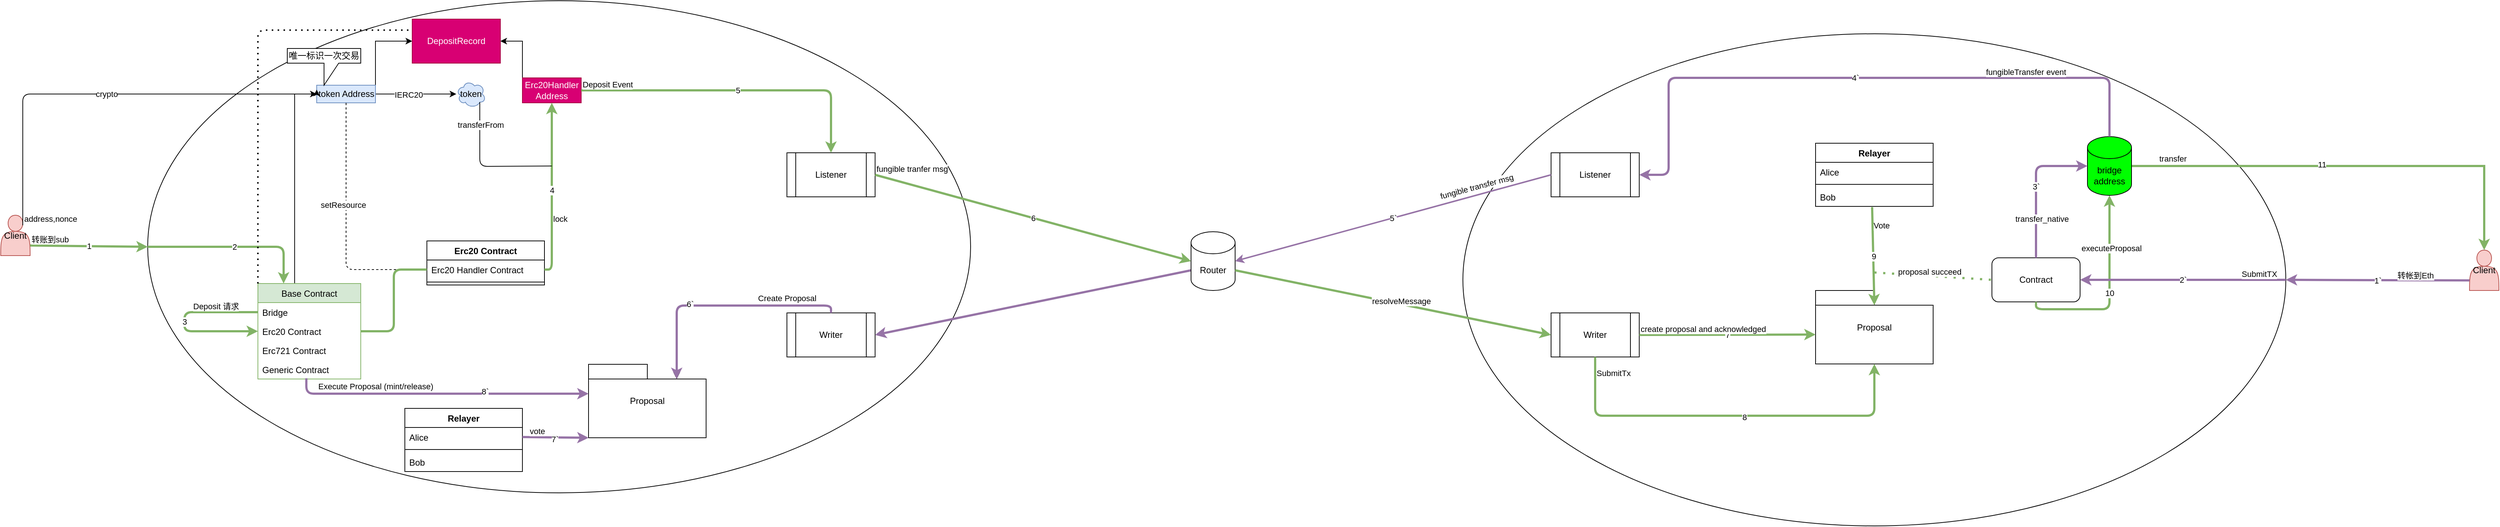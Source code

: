 <mxfile version="14.2.9" type="github">
  <diagram id="wWv7sE0zf3cHPduYn-Hg" name="第 1 页">
    <mxGraphModel dx="2249" dy="913" grid="1" gridSize="10" guides="1" tooltips="1" connect="1" arrows="1" fold="1" page="1" pageScale="1" pageWidth="827" pageHeight="1169" math="0" shadow="0">
      <root>
        <mxCell id="0" />
        <mxCell id="1" parent="0" />
        <mxCell id="n2ireLhnC03Noz2BO7-L-1" value="" style="ellipse;whiteSpace=wrap;html=1;" parent="1" vertex="1">
          <mxGeometry x="1430" y="260" width="1120" height="670" as="geometry" />
        </mxCell>
        <mxCell id="n2ireLhnC03Noz2BO7-L-2" value="Relayer" style="swimlane;fontStyle=1;align=center;verticalAlign=top;childLayout=stackLayout;horizontal=1;startSize=26;horizontalStack=0;resizeParent=1;resizeParentMax=0;resizeLast=0;collapsible=1;marginBottom=0;" parent="1" vertex="1">
          <mxGeometry x="1910" y="409" width="160" height="86" as="geometry" />
        </mxCell>
        <mxCell id="n2ireLhnC03Noz2BO7-L-3" value="Alice" style="text;strokeColor=none;fillColor=none;align=left;verticalAlign=top;spacingLeft=4;spacingRight=4;overflow=hidden;rotatable=0;points=[[0,0.5],[1,0.5]];portConstraint=eastwest;" parent="n2ireLhnC03Noz2BO7-L-2" vertex="1">
          <mxGeometry y="26" width="160" height="26" as="geometry" />
        </mxCell>
        <mxCell id="n2ireLhnC03Noz2BO7-L-4" value="" style="line;strokeWidth=1;fillColor=none;align=left;verticalAlign=middle;spacingTop=-1;spacingLeft=3;spacingRight=3;rotatable=0;labelPosition=right;points=[];portConstraint=eastwest;" parent="n2ireLhnC03Noz2BO7-L-2" vertex="1">
          <mxGeometry y="52" width="160" height="8" as="geometry" />
        </mxCell>
        <mxCell id="n2ireLhnC03Noz2BO7-L-5" value="Bob" style="text;strokeColor=none;fillColor=none;align=left;verticalAlign=top;spacingLeft=4;spacingRight=4;overflow=hidden;rotatable=0;points=[[0,0.5],[1,0.5]];portConstraint=eastwest;" parent="n2ireLhnC03Noz2BO7-L-2" vertex="1">
          <mxGeometry y="60" width="160" height="26" as="geometry" />
        </mxCell>
        <mxCell id="n2ireLhnC03Noz2BO7-L-6" value="Listener" style="shape=process;whiteSpace=wrap;html=1;backgroundOutline=1;" parent="1" vertex="1">
          <mxGeometry x="1550" y="422" width="120" height="60" as="geometry" />
        </mxCell>
        <mxCell id="n2ireLhnC03Noz2BO7-L-7" value="Writer" style="shape=process;whiteSpace=wrap;html=1;backgroundOutline=1;" parent="1" vertex="1">
          <mxGeometry x="1550" y="640" width="120" height="60" as="geometry" />
        </mxCell>
        <mxCell id="n2ireLhnC03Noz2BO7-L-8" value="Client" style="shape=actor;whiteSpace=wrap;html=1;fillColor=#f8cecc;strokeColor=#b85450;" parent="1" vertex="1">
          <mxGeometry x="2800" y="554.5" width="40" height="55" as="geometry" />
        </mxCell>
        <mxCell id="n2ireLhnC03Noz2BO7-L-9" value="" style="ellipse;whiteSpace=wrap;html=1;" parent="1" vertex="1">
          <mxGeometry x="-360" y="215" width="1120" height="670" as="geometry" />
        </mxCell>
        <mxCell id="n2ireLhnC03Noz2BO7-L-10" style="rounded=0;orthogonalLoop=1;jettySize=auto;html=1;exitX=0.25;exitY=0;exitDx=0;exitDy=0;entryX=0;entryY=0.5;entryDx=0;entryDy=0;edgeStyle=orthogonalEdgeStyle;" parent="1" source="n2ireLhnC03Noz2BO7-L-11" target="n2ireLhnC03Noz2BO7-L-29" edge="1">
          <mxGeometry relative="1" as="geometry">
            <Array as="points">
              <mxPoint x="-160" y="600" />
              <mxPoint x="-160" y="342" />
            </Array>
          </mxGeometry>
        </mxCell>
        <mxCell id="n2ireLhnC03Noz2BO7-L-11" value="Base Contract" style="swimlane;fontStyle=0;childLayout=stackLayout;horizontal=1;startSize=26;fillColor=#d5e8d4;horizontalStack=0;resizeParent=1;resizeParentMax=0;resizeLast=0;collapsible=1;marginBottom=0;strokeColor=#82b366;" parent="1" vertex="1">
          <mxGeometry x="-210" y="600" width="140" height="130" as="geometry" />
        </mxCell>
        <mxCell id="n2ireLhnC03Noz2BO7-L-12" value="Bridge" style="text;strokeColor=none;fillColor=none;align=left;verticalAlign=top;spacingLeft=4;spacingRight=4;overflow=hidden;rotatable=0;points=[[0,0.5],[1,0.5]];portConstraint=eastwest;" parent="n2ireLhnC03Noz2BO7-L-11" vertex="1">
          <mxGeometry y="26" width="140" height="26" as="geometry" />
        </mxCell>
        <mxCell id="n2ireLhnC03Noz2BO7-L-13" value="Erc20 Contract" style="text;strokeColor=none;fillColor=none;align=left;verticalAlign=top;spacingLeft=4;spacingRight=4;overflow=hidden;rotatable=0;points=[[0,0.5],[1,0.5]];portConstraint=eastwest;" parent="n2ireLhnC03Noz2BO7-L-11" vertex="1">
          <mxGeometry y="52" width="140" height="26" as="geometry" />
        </mxCell>
        <mxCell id="n2ireLhnC03Noz2BO7-L-14" value="Erc721 Contract" style="text;strokeColor=none;fillColor=none;align=left;verticalAlign=top;spacingLeft=4;spacingRight=4;overflow=hidden;rotatable=0;points=[[0,0.5],[1,0.5]];portConstraint=eastwest;" parent="n2ireLhnC03Noz2BO7-L-11" vertex="1">
          <mxGeometry y="78" width="140" height="26" as="geometry" />
        </mxCell>
        <mxCell id="n2ireLhnC03Noz2BO7-L-15" value="Generic Contract" style="text;strokeColor=none;fillColor=none;align=left;verticalAlign=top;spacingLeft=4;spacingRight=4;overflow=hidden;rotatable=0;points=[[0,0.5],[1,0.5]];portConstraint=eastwest;" parent="n2ireLhnC03Noz2BO7-L-11" vertex="1">
          <mxGeometry y="104" width="140" height="26" as="geometry" />
        </mxCell>
        <mxCell id="n2ireLhnC03Noz2BO7-L-16" value="" style="endArrow=classic;html=1;fontSize=5;exitX=0;exitY=0.5;exitDx=0;exitDy=0;entryX=0;entryY=0.5;entryDx=0;entryDy=0;edgeStyle=orthogonalEdgeStyle;fillColor=#d5e8d4;strokeColor=#82b366;strokeWidth=3;" parent="n2ireLhnC03Noz2BO7-L-11" source="n2ireLhnC03Noz2BO7-L-12" target="n2ireLhnC03Noz2BO7-L-13" edge="1">
          <mxGeometry relative="1" as="geometry">
            <mxPoint x="-440" y="-28" as="sourcePoint" />
            <mxPoint x="-280" y="-28" as="targetPoint" />
            <Array as="points">
              <mxPoint x="-100" y="39" />
              <mxPoint x="-100" y="65" />
            </Array>
          </mxGeometry>
        </mxCell>
        <mxCell id="n2ireLhnC03Noz2BO7-L-17" value="3" style="edgeLabel;resizable=0;html=1;align=center;verticalAlign=middle;" parent="n2ireLhnC03Noz2BO7-L-16" connectable="0" vertex="1">
          <mxGeometry relative="1" as="geometry" />
        </mxCell>
        <mxCell id="n2ireLhnC03Noz2BO7-L-18" value="Deposit 请求" style="edgeLabel;resizable=0;html=1;align=left;verticalAlign=bottom;" parent="n2ireLhnC03Noz2BO7-L-16" connectable="0" vertex="1">
          <mxGeometry x="-1" relative="1" as="geometry">
            <mxPoint x="-90" as="offset" />
          </mxGeometry>
        </mxCell>
        <mxCell id="n2ireLhnC03Noz2BO7-L-19" value="Erc20 Contract" style="swimlane;fontStyle=1;align=center;verticalAlign=top;childLayout=stackLayout;horizontal=1;startSize=26;horizontalStack=0;resizeParent=1;resizeParentMax=0;resizeLast=0;collapsible=1;marginBottom=0;" parent="1" vertex="1">
          <mxGeometry x="20" y="542" width="160" height="60" as="geometry" />
        </mxCell>
        <mxCell id="n2ireLhnC03Noz2BO7-L-20" value="Erc20 Handler Contract" style="text;strokeColor=none;fillColor=none;align=left;verticalAlign=top;spacingLeft=4;spacingRight=4;overflow=hidden;rotatable=0;points=[[0,0.5],[1,0.5]];portConstraint=eastwest;" parent="n2ireLhnC03Noz2BO7-L-19" vertex="1">
          <mxGeometry y="26" width="160" height="26" as="geometry" />
        </mxCell>
        <mxCell id="n2ireLhnC03Noz2BO7-L-21" value="" style="line;strokeWidth=1;fillColor=none;align=left;verticalAlign=middle;spacingTop=-1;spacingLeft=3;spacingRight=3;rotatable=0;labelPosition=right;points=[];portConstraint=eastwest;" parent="n2ireLhnC03Noz2BO7-L-19" vertex="1">
          <mxGeometry y="52" width="160" height="8" as="geometry" />
        </mxCell>
        <mxCell id="n2ireLhnC03Noz2BO7-L-22" value="Relayer" style="swimlane;fontStyle=1;align=center;verticalAlign=top;childLayout=stackLayout;horizontal=1;startSize=26;horizontalStack=0;resizeParent=1;resizeParentMax=0;resizeLast=0;collapsible=1;marginBottom=0;" parent="1" vertex="1">
          <mxGeometry x="-10" y="770" width="160" height="86" as="geometry" />
        </mxCell>
        <mxCell id="n2ireLhnC03Noz2BO7-L-23" value="Alice" style="text;strokeColor=none;fillColor=none;align=left;verticalAlign=top;spacingLeft=4;spacingRight=4;overflow=hidden;rotatable=0;points=[[0,0.5],[1,0.5]];portConstraint=eastwest;" parent="n2ireLhnC03Noz2BO7-L-22" vertex="1">
          <mxGeometry y="26" width="160" height="26" as="geometry" />
        </mxCell>
        <mxCell id="n2ireLhnC03Noz2BO7-L-24" value="" style="line;strokeWidth=1;fillColor=none;align=left;verticalAlign=middle;spacingTop=-1;spacingLeft=3;spacingRight=3;rotatable=0;labelPosition=right;points=[];portConstraint=eastwest;" parent="n2ireLhnC03Noz2BO7-L-22" vertex="1">
          <mxGeometry y="52" width="160" height="8" as="geometry" />
        </mxCell>
        <mxCell id="n2ireLhnC03Noz2BO7-L-25" value="Bob" style="text;strokeColor=none;fillColor=none;align=left;verticalAlign=top;spacingLeft=4;spacingRight=4;overflow=hidden;rotatable=0;points=[[0,0.5],[1,0.5]];portConstraint=eastwest;" parent="n2ireLhnC03Noz2BO7-L-22" vertex="1">
          <mxGeometry y="60" width="160" height="26" as="geometry" />
        </mxCell>
        <mxCell id="n2ireLhnC03Noz2BO7-L-26" value="" style="edgeStyle=orthogonalEdgeStyle;rounded=0;orthogonalLoop=1;jettySize=auto;html=1;" parent="1" source="n2ireLhnC03Noz2BO7-L-29" target="n2ireLhnC03Noz2BO7-L-45" edge="1">
          <mxGeometry relative="1" as="geometry" />
        </mxCell>
        <mxCell id="n2ireLhnC03Noz2BO7-L-27" value="IERC20" style="edgeLabel;html=1;align=center;verticalAlign=middle;resizable=0;points=[];" parent="n2ireLhnC03Noz2BO7-L-26" vertex="1" connectable="0">
          <mxGeometry x="-0.195" y="-1" relative="1" as="geometry">
            <mxPoint as="offset" />
          </mxGeometry>
        </mxCell>
        <mxCell id="n2ireLhnC03Noz2BO7-L-28" style="edgeStyle=orthogonalEdgeStyle;rounded=0;orthogonalLoop=1;jettySize=auto;html=1;exitX=1;exitY=0;exitDx=0;exitDy=0;entryX=0;entryY=0.5;entryDx=0;entryDy=0;" parent="1" source="n2ireLhnC03Noz2BO7-L-29" target="n2ireLhnC03Noz2BO7-L-112" edge="1">
          <mxGeometry relative="1" as="geometry">
            <Array as="points">
              <mxPoint x="-50" y="270" />
            </Array>
          </mxGeometry>
        </mxCell>
        <mxCell id="n2ireLhnC03Noz2BO7-L-29" value="token Address" style="html=1;fillColor=#dae8fc;strokeColor=#6c8ebf;" parent="1" vertex="1">
          <mxGeometry x="-130" y="330" width="80" height="24" as="geometry" />
        </mxCell>
        <mxCell id="n2ireLhnC03Noz2BO7-L-30" value="Listener" style="shape=process;whiteSpace=wrap;html=1;backgroundOutline=1;" parent="1" vertex="1">
          <mxGeometry x="510" y="422" width="120" height="60" as="geometry" />
        </mxCell>
        <mxCell id="n2ireLhnC03Noz2BO7-L-31" value="Writer" style="shape=process;whiteSpace=wrap;html=1;backgroundOutline=1;" parent="1" vertex="1">
          <mxGeometry x="510" y="640" width="120" height="60" as="geometry" />
        </mxCell>
        <mxCell id="n2ireLhnC03Noz2BO7-L-32" style="rounded=0;orthogonalLoop=1;jettySize=auto;html=1;exitX=0;exitY=0;exitDx=0;exitDy=52.5;exitPerimeter=0;entryX=1;entryY=0.5;entryDx=0;entryDy=0;strokeWidth=3;fillColor=#e1d5e7;strokeColor=#9673a6;" parent="1" source="n2ireLhnC03Noz2BO7-L-33" target="n2ireLhnC03Noz2BO7-L-31" edge="1">
          <mxGeometry relative="1" as="geometry" />
        </mxCell>
        <mxCell id="n2ireLhnC03Noz2BO7-L-33" value="Router" style="shape=cylinder3;whiteSpace=wrap;html=1;boundedLbl=1;backgroundOutline=1;size=15;" parent="1" vertex="1">
          <mxGeometry x="1060" y="529.5" width="60" height="80" as="geometry" />
        </mxCell>
        <mxCell id="n2ireLhnC03Noz2BO7-L-34" value="Client" style="shape=actor;whiteSpace=wrap;html=1;fillColor=#f8cecc;strokeColor=#b85450;" parent="1" vertex="1">
          <mxGeometry x="-560" y="507" width="40" height="55" as="geometry" />
        </mxCell>
        <mxCell id="n2ireLhnC03Noz2BO7-L-35" value="" style="endArrow=classic;html=1;fontSize=5;exitX=1;exitY=0.75;exitDx=0;exitDy=0;entryX=0;entryY=0.5;entryDx=0;entryDy=0;fillColor=#d5e8d4;strokeColor=#82b366;strokeWidth=3;" parent="1" source="n2ireLhnC03Noz2BO7-L-34" target="n2ireLhnC03Noz2BO7-L-9" edge="1">
          <mxGeometry relative="1" as="geometry">
            <mxPoint x="-690" y="490" as="sourcePoint" />
            <mxPoint x="-530" y="490" as="targetPoint" />
          </mxGeometry>
        </mxCell>
        <mxCell id="n2ireLhnC03Noz2BO7-L-36" value="1" style="edgeLabel;resizable=0;html=1;align=center;verticalAlign=middle;" parent="n2ireLhnC03Noz2BO7-L-35" connectable="0" vertex="1">
          <mxGeometry relative="1" as="geometry" />
        </mxCell>
        <mxCell id="n2ireLhnC03Noz2BO7-L-37" value="转账到sub" style="edgeLabel;resizable=0;html=1;align=left;verticalAlign=bottom;" parent="n2ireLhnC03Noz2BO7-L-35" connectable="0" vertex="1">
          <mxGeometry x="-1" relative="1" as="geometry" />
        </mxCell>
        <mxCell id="n2ireLhnC03Noz2BO7-L-38" value="" style="endArrow=classic;html=1;fontSize=5;exitX=0;exitY=0.5;exitDx=0;exitDy=0;entryX=0.25;entryY=0;entryDx=0;entryDy=0;edgeStyle=orthogonalEdgeStyle;fillColor=#d5e8d4;strokeColor=#82b366;strokeWidth=3;" parent="1" source="n2ireLhnC03Noz2BO7-L-9" target="n2ireLhnC03Noz2BO7-L-11" edge="1">
          <mxGeometry relative="1" as="geometry">
            <mxPoint x="-660" y="490" as="sourcePoint" />
            <mxPoint x="-560" y="490" as="targetPoint" />
            <Array as="points">
              <mxPoint x="-175" y="550" />
            </Array>
          </mxGeometry>
        </mxCell>
        <mxCell id="n2ireLhnC03Noz2BO7-L-39" value="2" style="edgeLabel;resizable=0;html=1;align=center;verticalAlign=middle;" parent="n2ireLhnC03Noz2BO7-L-38" connectable="0" vertex="1">
          <mxGeometry relative="1" as="geometry" />
        </mxCell>
        <mxCell id="n2ireLhnC03Noz2BO7-L-40" value="" style="endArrow=classic;html=1;entryX=0;entryY=0.25;entryDx=0;entryDy=0;exitX=0.75;exitY=0.25;exitDx=0;exitDy=0;exitPerimeter=0;edgeStyle=orthogonalEdgeStyle;" parent="1" source="n2ireLhnC03Noz2BO7-L-34" target="n2ireLhnC03Noz2BO7-L-29" edge="1">
          <mxGeometry relative="1" as="geometry">
            <mxPoint x="-30" y="570" as="sourcePoint" />
            <mxPoint x="130" y="570" as="targetPoint" />
            <Array as="points">
              <mxPoint x="-530" y="342" />
              <mxPoint x="-130" y="342" />
            </Array>
          </mxGeometry>
        </mxCell>
        <mxCell id="n2ireLhnC03Noz2BO7-L-41" value="crypto" style="edgeLabel;resizable=0;html=1;align=center;verticalAlign=middle;" parent="n2ireLhnC03Noz2BO7-L-40" connectable="0" vertex="1">
          <mxGeometry relative="1" as="geometry" />
        </mxCell>
        <mxCell id="n2ireLhnC03Noz2BO7-L-42" value="address,nonce" style="edgeLabel;resizable=0;html=1;align=left;verticalAlign=bottom;" parent="n2ireLhnC03Noz2BO7-L-40" connectable="0" vertex="1">
          <mxGeometry x="-1" relative="1" as="geometry" />
        </mxCell>
        <mxCell id="n2ireLhnC03Noz2BO7-L-43" value="" style="endArrow=none;dashed=1;html=1;exitX=0;exitY=0.5;exitDx=0;exitDy=0;edgeStyle=orthogonalEdgeStyle;" parent="1" source="n2ireLhnC03Noz2BO7-L-20" edge="1">
          <mxGeometry width="50" height="50" relative="1" as="geometry">
            <mxPoint x="30" y="590" as="sourcePoint" />
            <mxPoint x="-90" y="354" as="targetPoint" />
            <Array as="points">
              <mxPoint x="-90" y="581" />
              <mxPoint x="-90" y="354" />
            </Array>
          </mxGeometry>
        </mxCell>
        <mxCell id="n2ireLhnC03Noz2BO7-L-44" value="setResource" style="edgeLabel;html=1;align=center;verticalAlign=middle;resizable=0;points=[];" parent="n2ireLhnC03Noz2BO7-L-43" vertex="1" connectable="0">
          <mxGeometry x="0.174" y="4" relative="1" as="geometry">
            <mxPoint as="offset" />
          </mxGeometry>
        </mxCell>
        <mxCell id="n2ireLhnC03Noz2BO7-L-45" value="token" style="ellipse;shape=cloud;whiteSpace=wrap;html=1;strokeColor=#6c8ebf;fillColor=#dae8fc;" parent="1" vertex="1">
          <mxGeometry x="60" y="323.5" width="40" height="37" as="geometry" />
        </mxCell>
        <mxCell id="n2ireLhnC03Noz2BO7-L-46" value="" style="edgeStyle=orthogonalEdgeStyle;rounded=0;orthogonalLoop=1;jettySize=auto;html=1;entryX=1;entryY=0.5;entryDx=0;entryDy=0;" parent="1" source="n2ireLhnC03Noz2BO7-L-47" target="n2ireLhnC03Noz2BO7-L-112" edge="1">
          <mxGeometry relative="1" as="geometry">
            <Array as="points">
              <mxPoint x="150" y="270" />
            </Array>
          </mxGeometry>
        </mxCell>
        <mxCell id="n2ireLhnC03Noz2BO7-L-47" value="Erc20Handler Address" style="html=1;whiteSpace=wrap;container=1;recursiveResize=0;collapsible=0;fillColor=#d80073;strokeColor=#A50040;fontColor=#ffffff;" parent="1" vertex="1">
          <mxGeometry x="150" y="320" width="80" height="34" as="geometry" />
        </mxCell>
        <mxCell id="n2ireLhnC03Noz2BO7-L-48" value="" style="endArrow=classic;html=1;entryX=0.5;entryY=1;entryDx=0;entryDy=0;exitX=1;exitY=0.5;exitDx=0;exitDy=0;edgeStyle=orthogonalEdgeStyle;strokeWidth=3;fillColor=#d5e8d4;strokeColor=#82b366;" parent="1" source="n2ireLhnC03Noz2BO7-L-20" target="n2ireLhnC03Noz2BO7-L-47" edge="1">
          <mxGeometry relative="1" as="geometry">
            <mxPoint x="-110" y="500" as="sourcePoint" />
            <mxPoint x="50" y="500" as="targetPoint" />
          </mxGeometry>
        </mxCell>
        <mxCell id="n2ireLhnC03Noz2BO7-L-49" value="4" style="edgeLabel;resizable=0;html=1;align=center;verticalAlign=middle;" parent="n2ireLhnC03Noz2BO7-L-48" connectable="0" vertex="1">
          <mxGeometry relative="1" as="geometry" />
        </mxCell>
        <mxCell id="n2ireLhnC03Noz2BO7-L-50" value="lock" style="edgeLabel;resizable=0;html=1;align=left;verticalAlign=bottom;" parent="n2ireLhnC03Noz2BO7-L-48" connectable="0" vertex="1">
          <mxGeometry x="-1" relative="1" as="geometry">
            <mxPoint x="10" y="-61" as="offset" />
          </mxGeometry>
        </mxCell>
        <mxCell id="n2ireLhnC03Noz2BO7-L-51" value="唯一标识一次交易" style="shape=callout;whiteSpace=wrap;html=1;perimeter=calloutPerimeter;" parent="1" vertex="1">
          <mxGeometry x="-170" y="280" width="100" height="50" as="geometry" />
        </mxCell>
        <mxCell id="n2ireLhnC03Noz2BO7-L-52" value="" style="endArrow=none;html=1;entryX=0.8;entryY=0.8;entryDx=0;entryDy=0;entryPerimeter=0;edgeStyle=orthogonalEdgeStyle;" parent="1" target="n2ireLhnC03Noz2BO7-L-45" edge="1">
          <mxGeometry width="50" height="50" relative="1" as="geometry">
            <mxPoint x="190" y="440" as="sourcePoint" />
            <mxPoint x="140" y="380" as="targetPoint" />
          </mxGeometry>
        </mxCell>
        <mxCell id="n2ireLhnC03Noz2BO7-L-53" value="transferFrom" style="edgeLabel;html=1;align=center;verticalAlign=middle;resizable=0;points=[];" parent="n2ireLhnC03Noz2BO7-L-52" vertex="1" connectable="0">
          <mxGeometry x="0.666" y="-1" relative="1" as="geometry">
            <mxPoint as="offset" />
          </mxGeometry>
        </mxCell>
        <mxCell id="n2ireLhnC03Noz2BO7-L-54" value="" style="endArrow=none;html=1;entryX=0;entryY=0.5;entryDx=0;entryDy=0;exitX=1;exitY=0.5;exitDx=0;exitDy=0;edgeStyle=orthogonalEdgeStyle;fillColor=#d5e8d4;strokeColor=#82b366;strokeWidth=3;" parent="1" source="n2ireLhnC03Noz2BO7-L-13" target="n2ireLhnC03Noz2BO7-L-20" edge="1">
          <mxGeometry width="50" height="50" relative="1" as="geometry">
            <mxPoint x="200" y="600" as="sourcePoint" />
            <mxPoint x="250" y="550" as="targetPoint" />
          </mxGeometry>
        </mxCell>
        <mxCell id="n2ireLhnC03Noz2BO7-L-55" value="" style="endArrow=classic;html=1;exitX=1;exitY=0;exitDx=0;exitDy=52.5;exitPerimeter=0;entryX=0;entryY=0.5;entryDx=0;entryDy=0;fillColor=#d5e8d4;strokeColor=#82b366;strokeWidth=3;" parent="1" source="n2ireLhnC03Noz2BO7-L-33" target="n2ireLhnC03Noz2BO7-L-7" edge="1">
          <mxGeometry width="50" height="50" relative="1" as="geometry">
            <mxPoint x="910" y="590" as="sourcePoint" />
            <mxPoint x="1450" y="501" as="targetPoint" />
          </mxGeometry>
        </mxCell>
        <mxCell id="n2ireLhnC03Noz2BO7-L-56" value="resolveMessage" style="edgeLabel;html=1;align=center;verticalAlign=middle;resizable=0;points=[];" parent="n2ireLhnC03Noz2BO7-L-55" vertex="1" connectable="0">
          <mxGeometry x="0.047" y="4" relative="1" as="geometry">
            <mxPoint as="offset" />
          </mxGeometry>
        </mxCell>
        <mxCell id="n2ireLhnC03Noz2BO7-L-57" value="Proposal" style="shape=folder;tabWidth=80;tabHeight=20;tabPosition=left;html=1;whiteSpace=wrap;align=center;" parent="1" vertex="1">
          <mxGeometry x="240" y="710" width="160" height="100" as="geometry" />
        </mxCell>
        <mxCell id="n2ireLhnC03Noz2BO7-L-58" value="" style="endArrow=classic;html=1;exitX=1;exitY=0.5;exitDx=0;exitDy=0;entryX=0;entryY=0;entryDx=0;entryDy=100;entryPerimeter=0;fillColor=#e1d5e7;strokeColor=#9673a6;strokeWidth=3;" parent="1" source="n2ireLhnC03Noz2BO7-L-23" target="n2ireLhnC03Noz2BO7-L-57" edge="1">
          <mxGeometry relative="1" as="geometry">
            <mxPoint x="500" y="390.29" as="sourcePoint" />
            <mxPoint x="230" y="856" as="targetPoint" />
          </mxGeometry>
        </mxCell>
        <mxCell id="n2ireLhnC03Noz2BO7-L-59" value="vote" style="edgeLabel;resizable=0;html=1;align=center;verticalAlign=middle;" parent="n2ireLhnC03Noz2BO7-L-58" connectable="0" vertex="1">
          <mxGeometry relative="1" as="geometry">
            <mxPoint x="-25" y="-9" as="offset" />
          </mxGeometry>
        </mxCell>
        <mxCell id="n2ireLhnC03Noz2BO7-L-60" value="7`" style="edgeLabel;html=1;align=center;verticalAlign=middle;resizable=0;points=[];" parent="n2ireLhnC03Noz2BO7-L-58" vertex="1" connectable="0">
          <mxGeometry x="-0.031" y="-2" relative="1" as="geometry">
            <mxPoint as="offset" />
          </mxGeometry>
        </mxCell>
        <mxCell id="n2ireLhnC03Noz2BO7-L-61" value="" style="endArrow=classic;html=1;exitX=0.471;exitY=0.962;exitDx=0;exitDy=0;entryX=0;entryY=0;entryDx=0;entryDy=40;entryPerimeter=0;edgeStyle=orthogonalEdgeStyle;exitPerimeter=0;fillColor=#e1d5e7;strokeColor=#9673a6;strokeWidth=3;" parent="1" source="n2ireLhnC03Noz2BO7-L-15" target="n2ireLhnC03Noz2BO7-L-57" edge="1">
          <mxGeometry relative="1" as="geometry">
            <mxPoint x="470" y="640" as="sourcePoint" />
            <mxPoint x="570" y="640" as="targetPoint" />
          </mxGeometry>
        </mxCell>
        <mxCell id="n2ireLhnC03Noz2BO7-L-62" value="Execute Proposal (mint/release)" style="edgeLabel;resizable=0;html=1;align=center;verticalAlign=middle;" parent="n2ireLhnC03Noz2BO7-L-61" connectable="0" vertex="1">
          <mxGeometry relative="1" as="geometry">
            <mxPoint x="-87.91" y="-10" as="offset" />
          </mxGeometry>
        </mxCell>
        <mxCell id="n2ireLhnC03Noz2BO7-L-63" value="8`" style="edgeLabel;html=1;align=center;verticalAlign=middle;resizable=0;points=[];" parent="n2ireLhnC03Noz2BO7-L-61" vertex="1" connectable="0">
          <mxGeometry x="0.304" y="3" relative="1" as="geometry">
            <mxPoint as="offset" />
          </mxGeometry>
        </mxCell>
        <mxCell id="n2ireLhnC03Noz2BO7-L-64" value="" style="endArrow=classic;html=1;exitX=0.5;exitY=0;exitDx=0;exitDy=0;entryX=0;entryY=0;entryDx=120;entryDy=20;entryPerimeter=0;edgeStyle=orthogonalEdgeStyle;" parent="1" source="n2ireLhnC03Noz2BO7-L-31" target="n2ireLhnC03Noz2BO7-L-57" edge="1">
          <mxGeometry relative="1" as="geometry">
            <mxPoint x="470" y="640" as="sourcePoint" />
            <mxPoint x="570" y="640" as="targetPoint" />
          </mxGeometry>
        </mxCell>
        <mxCell id="n2ireLhnC03Noz2BO7-L-65" value="7" style="edgeLabel;html=1;align=center;verticalAlign=middle;resizable=0;points=[];" parent="n2ireLhnC03Noz2BO7-L-64" vertex="1" connectable="0">
          <mxGeometry x="0.266" y="-2" relative="1" as="geometry">
            <mxPoint as="offset" />
          </mxGeometry>
        </mxCell>
        <mxCell id="n2ireLhnC03Noz2BO7-L-66" value="" style="endArrow=classic;html=1;exitX=1;exitY=0.5;exitDx=0;exitDy=0;entryX=0.5;entryY=0;entryDx=0;entryDy=0;edgeStyle=orthogonalEdgeStyle;fillColor=#d5e8d4;strokeColor=#82b366;strokeWidth=3;" parent="1" source="n2ireLhnC03Noz2BO7-L-47" target="n2ireLhnC03Noz2BO7-L-30" edge="1">
          <mxGeometry relative="1" as="geometry">
            <mxPoint x="310" y="640" as="sourcePoint" />
            <mxPoint x="470" y="640" as="targetPoint" />
          </mxGeometry>
        </mxCell>
        <mxCell id="n2ireLhnC03Noz2BO7-L-67" value="5" style="edgeLabel;resizable=0;html=1;align=center;verticalAlign=middle;" parent="n2ireLhnC03Noz2BO7-L-66" connectable="0" vertex="1">
          <mxGeometry relative="1" as="geometry" />
        </mxCell>
        <mxCell id="n2ireLhnC03Noz2BO7-L-68" value="Deposit Event" style="edgeLabel;resizable=0;html=1;align=left;verticalAlign=bottom;" parent="n2ireLhnC03Noz2BO7-L-66" connectable="0" vertex="1">
          <mxGeometry x="-1" relative="1" as="geometry" />
        </mxCell>
        <mxCell id="n2ireLhnC03Noz2BO7-L-69" value="Create Proposal" style="edgeLabel;resizable=0;html=1;align=center;verticalAlign=middle;" parent="1" connectable="0" vertex="1">
          <mxGeometry x="510" y="620" as="geometry" />
        </mxCell>
        <mxCell id="n2ireLhnC03Noz2BO7-L-70" value="Contract" style="rounded=1;whiteSpace=wrap;html=1;" parent="1" vertex="1">
          <mxGeometry x="2150" y="565" width="120" height="60" as="geometry" />
        </mxCell>
        <mxCell id="n2ireLhnC03Noz2BO7-L-71" value="" style="endArrow=classic;html=1;exitX=0.5;exitY=0;exitDx=0;exitDy=0;entryX=0;entryY=0;entryDx=120;entryDy=20;entryPerimeter=0;edgeStyle=orthogonalEdgeStyle;" parent="1" source="n2ireLhnC03Noz2BO7-L-31" target="n2ireLhnC03Noz2BO7-L-57" edge="1">
          <mxGeometry relative="1" as="geometry">
            <mxPoint x="570" y="640" as="sourcePoint" />
            <mxPoint x="360" y="730" as="targetPoint" />
            <Array as="points">
              <mxPoint x="570" y="630" />
              <mxPoint x="360" y="630" />
            </Array>
          </mxGeometry>
        </mxCell>
        <mxCell id="n2ireLhnC03Noz2BO7-L-72" value="7" style="edgeLabel;html=1;align=center;verticalAlign=middle;resizable=0;points=[];" parent="n2ireLhnC03Noz2BO7-L-71" vertex="1" connectable="0">
          <mxGeometry x="0.266" y="-2" relative="1" as="geometry">
            <mxPoint as="offset" />
          </mxGeometry>
        </mxCell>
        <mxCell id="n2ireLhnC03Noz2BO7-L-73" value="Proposal" style="shape=folder;tabWidth=80;tabHeight=20;tabPosition=left;html=1;whiteSpace=wrap;align=center;" parent="1" vertex="1">
          <mxGeometry x="1910" y="609.5" width="160" height="100" as="geometry" />
        </mxCell>
        <mxCell id="n2ireLhnC03Noz2BO7-L-74" value="" style="endArrow=classic;html=1;exitX=0.5;exitY=0;exitDx=0;exitDy=0;entryX=0;entryY=0;entryDx=120;entryDy=20;entryPerimeter=0;edgeStyle=orthogonalEdgeStyle;fillColor=#e1d5e7;strokeColor=#9673a6;strokeWidth=3;" parent="1" source="n2ireLhnC03Noz2BO7-L-31" target="n2ireLhnC03Noz2BO7-L-57" edge="1">
          <mxGeometry relative="1" as="geometry">
            <mxPoint x="570" y="640" as="sourcePoint" />
            <mxPoint x="360" y="730" as="targetPoint" />
            <Array as="points">
              <mxPoint x="570" y="630" />
              <mxPoint x="360" y="630" />
            </Array>
          </mxGeometry>
        </mxCell>
        <mxCell id="n2ireLhnC03Noz2BO7-L-75" value="6`" style="edgeLabel;html=1;align=center;verticalAlign=middle;resizable=0;points=[];" parent="n2ireLhnC03Noz2BO7-L-74" vertex="1" connectable="0">
          <mxGeometry x="0.266" y="-2" relative="1" as="geometry">
            <mxPoint as="offset" />
          </mxGeometry>
        </mxCell>
        <mxCell id="n2ireLhnC03Noz2BO7-L-76" value="" style="endArrow=classic;html=1;exitX=1;exitY=0.5;exitDx=0;exitDy=0;entryX=0;entryY=0;entryDx=0;entryDy=60;entryPerimeter=0;fillColor=#d5e8d4;strokeColor=#82b366;strokeWidth=3;" parent="1" source="n2ireLhnC03Noz2BO7-L-7" target="n2ireLhnC03Noz2BO7-L-73" edge="1">
          <mxGeometry relative="1" as="geometry">
            <mxPoint x="1790" y="410" as="sourcePoint" />
            <mxPoint x="1950" y="410" as="targetPoint" />
          </mxGeometry>
        </mxCell>
        <mxCell id="n2ireLhnC03Noz2BO7-L-77" value="7" style="edgeLabel;resizable=0;html=1;align=center;verticalAlign=middle;" parent="n2ireLhnC03Noz2BO7-L-76" connectable="0" vertex="1">
          <mxGeometry relative="1" as="geometry" />
        </mxCell>
        <mxCell id="n2ireLhnC03Noz2BO7-L-78" value="create proposal and acknowledged" style="edgeLabel;resizable=0;html=1;align=left;verticalAlign=bottom;" parent="n2ireLhnC03Noz2BO7-L-76" connectable="0" vertex="1">
          <mxGeometry x="-1" relative="1" as="geometry" />
        </mxCell>
        <mxCell id="n2ireLhnC03Noz2BO7-L-79" value="" style="endArrow=classic;html=1;exitX=0.481;exitY=1.038;exitDx=0;exitDy=0;exitPerimeter=0;entryX=0;entryY=0;entryDx=80;entryDy=20;entryPerimeter=0;fillColor=#d5e8d4;strokeColor=#82b366;strokeWidth=3;" parent="1" source="n2ireLhnC03Noz2BO7-L-5" target="n2ireLhnC03Noz2BO7-L-73" edge="1">
          <mxGeometry relative="1" as="geometry">
            <mxPoint x="1820" y="410" as="sourcePoint" />
            <mxPoint x="1980" y="410" as="targetPoint" />
          </mxGeometry>
        </mxCell>
        <mxCell id="n2ireLhnC03Noz2BO7-L-80" value="9" style="edgeLabel;resizable=0;html=1;align=center;verticalAlign=middle;" parent="n2ireLhnC03Noz2BO7-L-79" connectable="0" vertex="1">
          <mxGeometry relative="1" as="geometry" />
        </mxCell>
        <mxCell id="n2ireLhnC03Noz2BO7-L-81" value="Vote" style="edgeLabel;resizable=0;html=1;align=left;verticalAlign=bottom;" parent="n2ireLhnC03Noz2BO7-L-79" connectable="0" vertex="1">
          <mxGeometry x="-1" relative="1" as="geometry">
            <mxPoint y="34.01" as="offset" />
          </mxGeometry>
        </mxCell>
        <mxCell id="n2ireLhnC03Noz2BO7-L-82" value="" style="endArrow=classic;html=1;exitX=0.5;exitY=1;exitDx=0;exitDy=0;entryX=0.5;entryY=1;entryDx=0;entryDy=0;entryPerimeter=0;edgeStyle=orthogonalEdgeStyle;fillColor=#d5e8d4;strokeColor=#82b366;strokeWidth=3;" parent="1" source="n2ireLhnC03Noz2BO7-L-7" target="n2ireLhnC03Noz2BO7-L-73" edge="1">
          <mxGeometry relative="1" as="geometry">
            <mxPoint x="1860" y="410" as="sourcePoint" />
            <mxPoint x="2020" y="410" as="targetPoint" />
            <Array as="points">
              <mxPoint x="1610" y="780" />
              <mxPoint x="1990" y="780" />
            </Array>
          </mxGeometry>
        </mxCell>
        <mxCell id="n2ireLhnC03Noz2BO7-L-83" value="SubmitTx" style="edgeLabel;resizable=0;html=1;align=left;verticalAlign=bottom;" parent="n2ireLhnC03Noz2BO7-L-82" connectable="0" vertex="1">
          <mxGeometry x="-1" relative="1" as="geometry">
            <mxPoint y="30" as="offset" />
          </mxGeometry>
        </mxCell>
        <mxCell id="n2ireLhnC03Noz2BO7-L-84" value="8" style="edgeLabel;html=1;align=center;verticalAlign=middle;resizable=0;points=[];" parent="n2ireLhnC03Noz2BO7-L-82" vertex="1" connectable="0">
          <mxGeometry x="0.067" y="-2" relative="1" as="geometry">
            <mxPoint as="offset" />
          </mxGeometry>
        </mxCell>
        <mxCell id="n2ireLhnC03Noz2BO7-L-85" value="" style="endArrow=classic;html=1;exitX=0.5;exitY=1;exitDx=0;exitDy=0;entryX=0.5;entryY=1;entryDx=0;entryDy=0;entryPerimeter=0;edgeStyle=orthogonalEdgeStyle;strokeWidth=3;fillColor=#d5e8d4;strokeColor=#82b366;" parent="1" source="n2ireLhnC03Noz2BO7-L-70" target="n2ireLhnC03Noz2BO7-L-97" edge="1">
          <mxGeometry relative="1" as="geometry">
            <mxPoint x="1970" y="470" as="sourcePoint" />
            <mxPoint x="2130" y="470" as="targetPoint" />
          </mxGeometry>
        </mxCell>
        <mxCell id="n2ireLhnC03Noz2BO7-L-86" value="10" style="edgeLabel;resizable=0;html=1;align=center;verticalAlign=middle;" parent="n2ireLhnC03Noz2BO7-L-85" connectable="0" vertex="1">
          <mxGeometry relative="1" as="geometry" />
        </mxCell>
        <mxCell id="n2ireLhnC03Noz2BO7-L-87" value="executeProposal" style="edgeLabel;resizable=0;html=1;align=left;verticalAlign=bottom;" parent="n2ireLhnC03Noz2BO7-L-85" connectable="0" vertex="1">
          <mxGeometry x="-1" relative="1" as="geometry">
            <mxPoint x="60" y="-65" as="offset" />
          </mxGeometry>
        </mxCell>
        <mxCell id="n2ireLhnC03Noz2BO7-L-88" value="" style="endArrow=classic;html=1;exitX=0;exitY=0.75;exitDx=0;exitDy=0;entryX=1;entryY=0.5;entryDx=0;entryDy=0;fillColor=#e1d5e7;strokeColor=#9673a6;strokeWidth=3;" parent="1" source="n2ireLhnC03Noz2BO7-L-8" target="n2ireLhnC03Noz2BO7-L-1" edge="1">
          <mxGeometry relative="1" as="geometry">
            <mxPoint x="2660" y="630" as="sourcePoint" />
            <mxPoint x="2820" y="630" as="targetPoint" />
          </mxGeometry>
        </mxCell>
        <mxCell id="n2ireLhnC03Noz2BO7-L-89" value="1`" style="edgeLabel;resizable=0;html=1;align=center;verticalAlign=middle;fillColor=#00FF00;" parent="n2ireLhnC03Noz2BO7-L-88" connectable="0" vertex="1">
          <mxGeometry relative="1" as="geometry" />
        </mxCell>
        <mxCell id="n2ireLhnC03Noz2BO7-L-90" value="转帐到Eth" style="edgeLabel;resizable=0;html=1;align=left;verticalAlign=bottom;" parent="n2ireLhnC03Noz2BO7-L-88" connectable="0" vertex="1">
          <mxGeometry x="-1" relative="1" as="geometry">
            <mxPoint x="-100" y="1.75" as="offset" />
          </mxGeometry>
        </mxCell>
        <mxCell id="n2ireLhnC03Noz2BO7-L-91" value="" style="endArrow=classic;html=1;exitX=1;exitY=0.5;exitDx=0;exitDy=0;entryX=1;entryY=0.5;entryDx=0;entryDy=0;fillColor=#e1d5e7;strokeColor=#9673a6;strokeWidth=3;" parent="1" source="n2ireLhnC03Noz2BO7-L-1" target="n2ireLhnC03Noz2BO7-L-70" edge="1">
          <mxGeometry relative="1" as="geometry">
            <mxPoint x="2160" y="630" as="sourcePoint" />
            <mxPoint x="2320" y="630" as="targetPoint" />
          </mxGeometry>
        </mxCell>
        <mxCell id="n2ireLhnC03Noz2BO7-L-92" value="2`" style="edgeLabel;resizable=0;html=1;align=center;verticalAlign=middle;" parent="n2ireLhnC03Noz2BO7-L-91" connectable="0" vertex="1">
          <mxGeometry relative="1" as="geometry" />
        </mxCell>
        <mxCell id="n2ireLhnC03Noz2BO7-L-93" value="SubmitTX" style="edgeLabel;resizable=0;html=1;align=left;verticalAlign=bottom;" parent="n2ireLhnC03Noz2BO7-L-91" connectable="0" vertex="1">
          <mxGeometry x="-1" relative="1" as="geometry">
            <mxPoint x="-62" as="offset" />
          </mxGeometry>
        </mxCell>
        <mxCell id="n2ireLhnC03Noz2BO7-L-94" style="edgeStyle=orthogonalEdgeStyle;rounded=0;orthogonalLoop=1;jettySize=auto;html=1;exitX=1;exitY=0.5;exitDx=0;exitDy=0;exitPerimeter=0;entryX=0.5;entryY=0;entryDx=0;entryDy=0;fillColor=#d5e8d4;strokeColor=#82b366;strokeWidth=3;" parent="1" source="n2ireLhnC03Noz2BO7-L-97" target="n2ireLhnC03Noz2BO7-L-8" edge="1">
          <mxGeometry relative="1" as="geometry" />
        </mxCell>
        <mxCell id="n2ireLhnC03Noz2BO7-L-95" value="&lt;span style=&quot;text-align: left&quot;&gt;transfer&lt;/span&gt;" style="edgeLabel;html=1;align=center;verticalAlign=middle;resizable=0;points=[];" parent="n2ireLhnC03Noz2BO7-L-94" vertex="1" connectable="0">
          <mxGeometry x="-0.076" y="1" relative="1" as="geometry">
            <mxPoint x="-219" y="-9" as="offset" />
          </mxGeometry>
        </mxCell>
        <mxCell id="n2ireLhnC03Noz2BO7-L-96" value="11" style="edgeLabel;html=1;align=center;verticalAlign=middle;resizable=0;points=[];" parent="n2ireLhnC03Noz2BO7-L-94" vertex="1" connectable="0">
          <mxGeometry x="-0.131" y="2" relative="1" as="geometry">
            <mxPoint as="offset" />
          </mxGeometry>
        </mxCell>
        <mxCell id="n2ireLhnC03Noz2BO7-L-97" value="bridge address" style="shape=cylinder3;whiteSpace=wrap;html=1;boundedLbl=1;backgroundOutline=1;size=15;fillColor=#00FF00;" parent="1" vertex="1">
          <mxGeometry x="2280" y="400" width="60" height="80" as="geometry" />
        </mxCell>
        <mxCell id="n2ireLhnC03Noz2BO7-L-98" value="" style="endArrow=classic;html=1;exitX=0.5;exitY=0;exitDx=0;exitDy=0;entryX=0;entryY=0.5;entryDx=0;entryDy=0;entryPerimeter=0;edgeStyle=orthogonalEdgeStyle;fillColor=#e1d5e7;strokeColor=#9673a6;strokeWidth=3;" parent="1" source="n2ireLhnC03Noz2BO7-L-70" target="n2ireLhnC03Noz2BO7-L-97" edge="1">
          <mxGeometry relative="1" as="geometry">
            <mxPoint x="2070" y="630" as="sourcePoint" />
            <mxPoint x="2230" y="630" as="targetPoint" />
          </mxGeometry>
        </mxCell>
        <mxCell id="n2ireLhnC03Noz2BO7-L-99" value="3`" style="edgeLabel;resizable=0;html=1;align=center;verticalAlign=middle;" parent="n2ireLhnC03Noz2BO7-L-98" connectable="0" vertex="1">
          <mxGeometry relative="1" as="geometry" />
        </mxCell>
        <mxCell id="n2ireLhnC03Noz2BO7-L-100" value="transfer_native" style="edgeLabel;resizable=0;html=1;align=left;verticalAlign=bottom;" parent="n2ireLhnC03Noz2BO7-L-98" connectable="0" vertex="1">
          <mxGeometry x="-1" relative="1" as="geometry">
            <mxPoint x="-30" y="-45" as="offset" />
          </mxGeometry>
        </mxCell>
        <mxCell id="n2ireLhnC03Noz2BO7-L-101" value="" style="endArrow=classic;html=1;exitX=0.5;exitY=0;exitDx=0;exitDy=0;exitPerimeter=0;entryX=1;entryY=0.5;entryDx=0;entryDy=0;edgeStyle=orthogonalEdgeStyle;fillColor=#e1d5e7;strokeColor=#9673a6;strokeWidth=3;" parent="1" source="n2ireLhnC03Noz2BO7-L-97" target="n2ireLhnC03Noz2BO7-L-6" edge="1">
          <mxGeometry relative="1" as="geometry">
            <mxPoint x="2070" y="620" as="sourcePoint" />
            <mxPoint x="2230" y="620" as="targetPoint" />
            <Array as="points">
              <mxPoint x="2310" y="320" />
              <mxPoint x="1710" y="320" />
              <mxPoint x="1710" y="452" />
            </Array>
          </mxGeometry>
        </mxCell>
        <mxCell id="n2ireLhnC03Noz2BO7-L-102" value="4`" style="edgeLabel;resizable=0;html=1;align=center;verticalAlign=middle;" parent="n2ireLhnC03Noz2BO7-L-101" connectable="0" vertex="1">
          <mxGeometry relative="1" as="geometry" />
        </mxCell>
        <mxCell id="n2ireLhnC03Noz2BO7-L-103" value="fungibleTransfer event" style="edgeLabel;resizable=0;html=1;align=left;verticalAlign=bottom;" parent="n2ireLhnC03Noz2BO7-L-101" connectable="0" vertex="1">
          <mxGeometry x="-1" relative="1" as="geometry">
            <mxPoint x="-170" y="-80" as="offset" />
          </mxGeometry>
        </mxCell>
        <mxCell id="n2ireLhnC03Noz2BO7-L-104" value="" style="endArrow=classic;html=1;exitX=0;exitY=0.5;exitDx=0;exitDy=0;entryX=1;entryY=0.5;entryDx=0;entryDy=0;entryPerimeter=0;fillColor=#e1d5e7;strokeColor=#9673a6;strokeWidth=2;" parent="1" source="n2ireLhnC03Noz2BO7-L-6" target="n2ireLhnC03Noz2BO7-L-33" edge="1">
          <mxGeometry relative="1" as="geometry">
            <mxPoint x="1660" y="620" as="sourcePoint" />
            <mxPoint x="1820" y="620" as="targetPoint" />
          </mxGeometry>
        </mxCell>
        <mxCell id="n2ireLhnC03Noz2BO7-L-105" value="5`" style="edgeLabel;resizable=0;html=1;align=center;verticalAlign=middle;" parent="n2ireLhnC03Noz2BO7-L-104" connectable="0" vertex="1">
          <mxGeometry relative="1" as="geometry" />
        </mxCell>
        <mxCell id="n2ireLhnC03Noz2BO7-L-106" value="fungible transfer msg" style="edgeLabel;resizable=0;html=1;align=left;verticalAlign=bottom;rotation=-15;" parent="n2ireLhnC03Noz2BO7-L-104" connectable="0" vertex="1">
          <mxGeometry x="-1" relative="1" as="geometry">
            <mxPoint x="-150" y="38" as="offset" />
          </mxGeometry>
        </mxCell>
        <mxCell id="n2ireLhnC03Noz2BO7-L-107" value="" style="endArrow=classic;html=1;exitX=1;exitY=0.5;exitDx=0;exitDy=0;entryX=0;entryY=0.5;entryDx=0;entryDy=0;entryPerimeter=0;fillColor=#d5e8d4;strokeColor=#82b366;strokeWidth=3;" parent="1" source="n2ireLhnC03Noz2BO7-L-30" target="n2ireLhnC03Noz2BO7-L-33" edge="1">
          <mxGeometry relative="1" as="geometry">
            <mxPoint x="720" y="620" as="sourcePoint" />
            <mxPoint x="880" y="620" as="targetPoint" />
          </mxGeometry>
        </mxCell>
        <mxCell id="n2ireLhnC03Noz2BO7-L-108" value="6" style="edgeLabel;resizable=0;html=1;align=center;verticalAlign=middle;" parent="n2ireLhnC03Noz2BO7-L-107" connectable="0" vertex="1">
          <mxGeometry relative="1" as="geometry" />
        </mxCell>
        <mxCell id="n2ireLhnC03Noz2BO7-L-109" value="fungible tranfer msg" style="edgeLabel;resizable=0;html=1;align=left;verticalAlign=bottom;" parent="n2ireLhnC03Noz2BO7-L-107" connectable="0" vertex="1">
          <mxGeometry x="-1" relative="1" as="geometry" />
        </mxCell>
        <mxCell id="n2ireLhnC03Noz2BO7-L-110" value="" style="endArrow=none;dashed=1;html=1;dashPattern=1 3;strokeWidth=3;entryX=0;entryY=0.5;entryDx=0;entryDy=0;fillColor=#d5e8d4;strokeColor=#82b366;" parent="1" target="n2ireLhnC03Noz2BO7-L-70" edge="1">
          <mxGeometry width="50" height="50" relative="1" as="geometry">
            <mxPoint x="1990" y="585" as="sourcePoint" />
            <mxPoint x="2120" y="580" as="targetPoint" />
          </mxGeometry>
        </mxCell>
        <mxCell id="n2ireLhnC03Noz2BO7-L-111" value="proposal succeed" style="edgeLabel;html=1;align=center;verticalAlign=middle;resizable=0;points=[];" parent="n2ireLhnC03Noz2BO7-L-110" vertex="1" connectable="0">
          <mxGeometry x="-0.388" y="3" relative="1" as="geometry">
            <mxPoint x="26" y="-1" as="offset" />
          </mxGeometry>
        </mxCell>
        <mxCell id="n2ireLhnC03Noz2BO7-L-112" value="DepositRecord" style="whiteSpace=wrap;html=1;fontColor=#ffffff;strokeColor=#A50040;fillColor=#d80073;" parent="1" vertex="1">
          <mxGeometry y="240" width="120" height="60" as="geometry" />
        </mxCell>
        <mxCell id="n2ireLhnC03Noz2BO7-L-113" value="" style="endArrow=none;dashed=1;html=1;dashPattern=1 3;strokeWidth=2;entryX=0;entryY=0.25;entryDx=0;entryDy=0;exitX=0;exitY=0;exitDx=0;exitDy=0;edgeStyle=orthogonalEdgeStyle;" parent="1" source="n2ireLhnC03Noz2BO7-L-11" target="n2ireLhnC03Noz2BO7-L-112" edge="1">
          <mxGeometry width="50" height="50" relative="1" as="geometry">
            <mxPoint x="-60" y="490" as="sourcePoint" />
            <mxPoint x="-10" y="440" as="targetPoint" />
          </mxGeometry>
        </mxCell>
      </root>
    </mxGraphModel>
  </diagram>
</mxfile>
